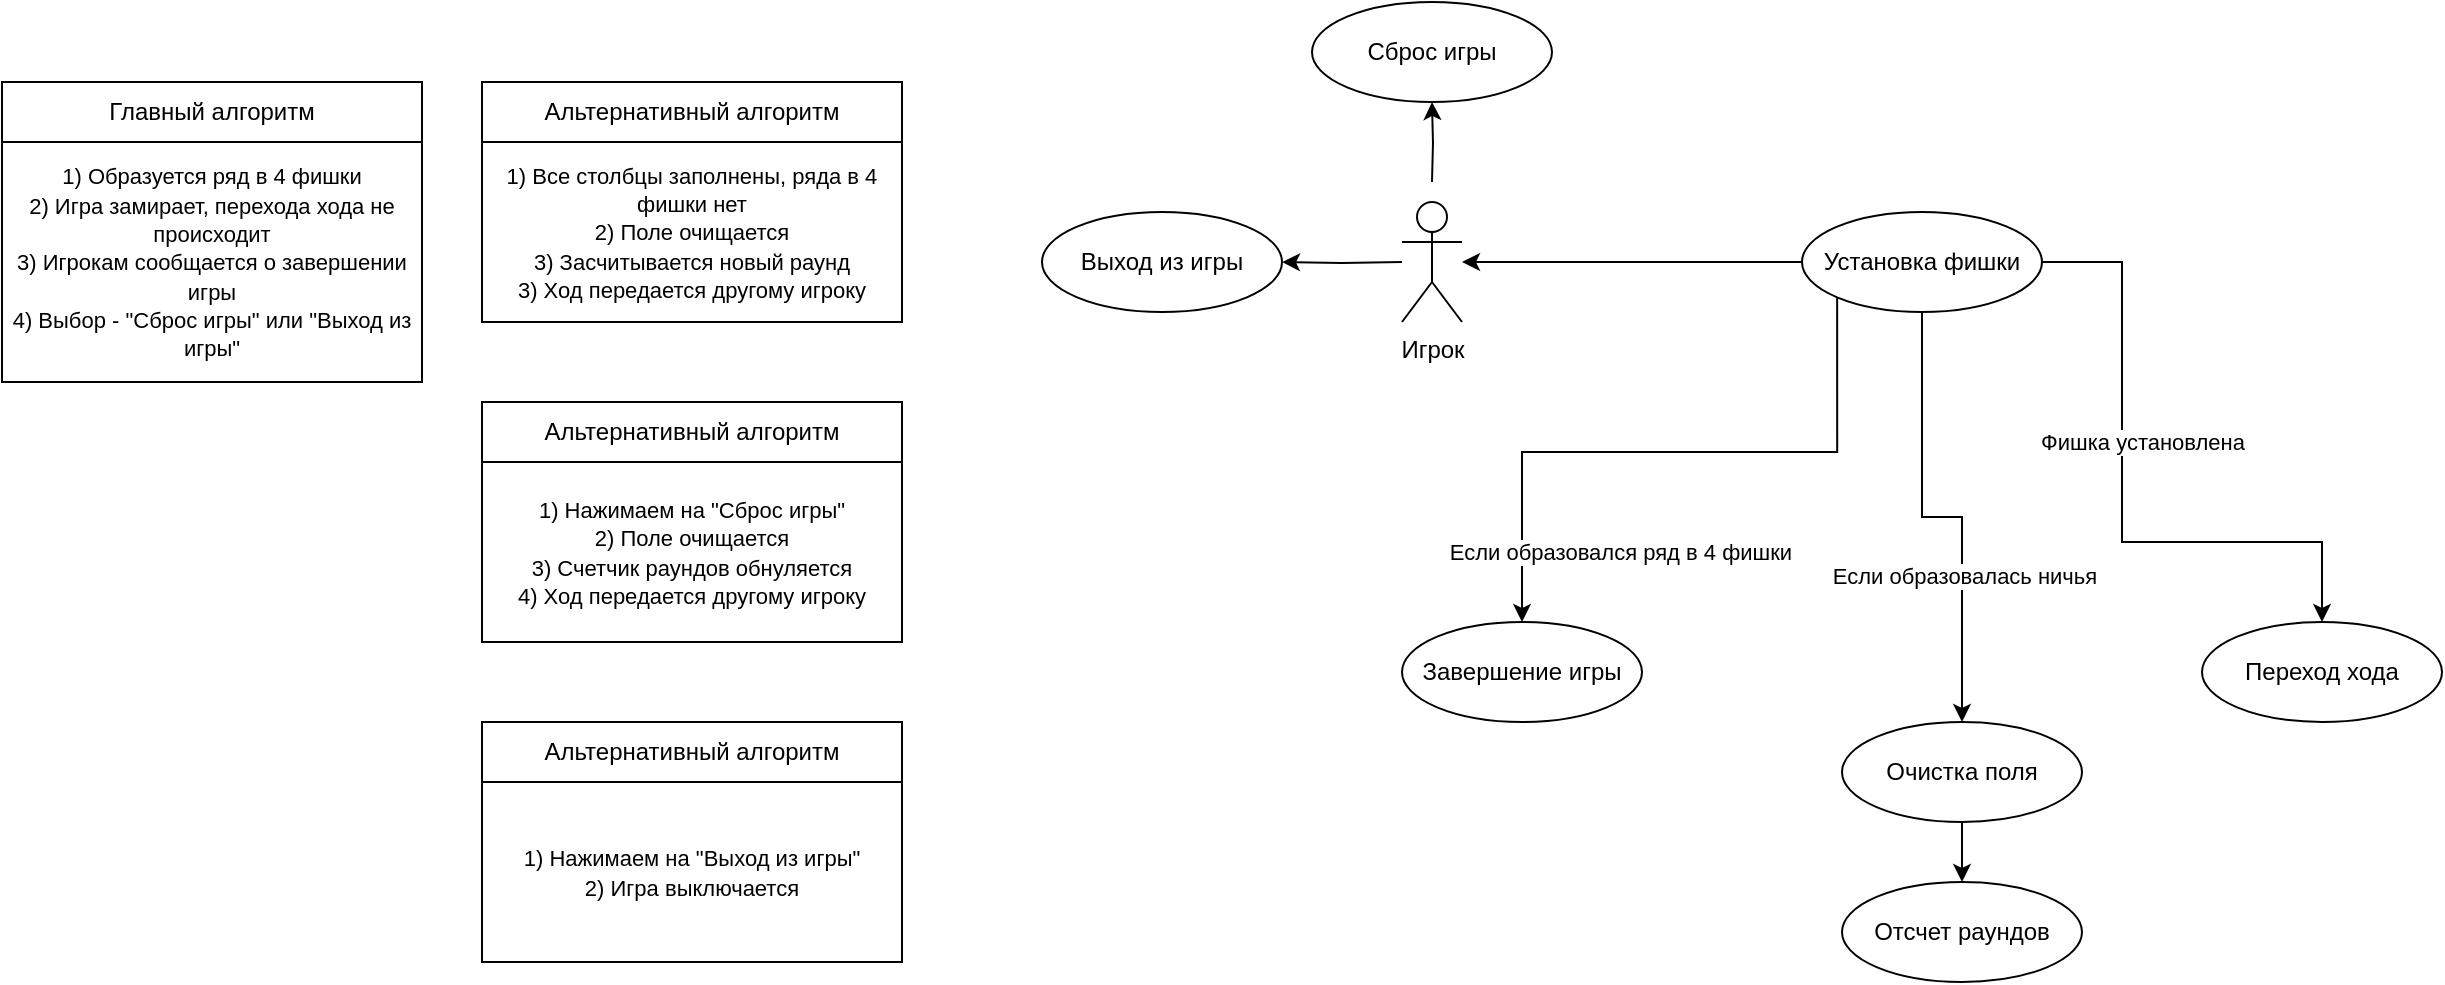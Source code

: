 <mxfile version="20.5.3" type="device"><diagram id="pcwvLkuXc1KvTRQV6XQd" name="Page-1"><mxGraphModel dx="2249" dy="705" grid="1" gridSize="10" guides="1" tooltips="1" connect="1" arrows="1" fold="1" page="1" pageScale="1" pageWidth="827" pageHeight="1169" math="0" shadow="0"><root><mxCell id="0"/><mxCell id="1" parent="0"/><mxCell id="ryBZEutivAFy4FQVgMeZ-6" style="edgeStyle=orthogonalEdgeStyle;rounded=0;orthogonalLoop=1;jettySize=auto;html=1;" edge="1" parent="1"><mxGeometry relative="1" as="geometry"><mxPoint x="235" y="170" as="sourcePoint"/><mxPoint x="235" y="130" as="targetPoint"/></mxGeometry></mxCell><mxCell id="ryBZEutivAFy4FQVgMeZ-9" style="edgeStyle=orthogonalEdgeStyle;rounded=0;orthogonalLoop=1;jettySize=auto;html=1;entryX=1;entryY=0.5;entryDx=0;entryDy=0;" edge="1" parent="1" target="ryBZEutivAFy4FQVgMeZ-10"><mxGeometry relative="1" as="geometry"><mxPoint x="220" y="210" as="sourcePoint"/><mxPoint x="175" y="211" as="targetPoint"/></mxGeometry></mxCell><mxCell id="kspmriwaR-ei3vonragn-1" value="Игрок" style="shape=umlActor;verticalLabelPosition=bottom;verticalAlign=top;html=1;outlineConnect=0;" parent="1" vertex="1"><mxGeometry x="220" y="180" width="30" height="60" as="geometry"/></mxCell><mxCell id="kspmriwaR-ei3vonragn-2" value="Переход хода" style="ellipse;whiteSpace=wrap;html=1;" parent="1" vertex="1"><mxGeometry x="620" y="390" width="120" height="50" as="geometry"/></mxCell><mxCell id="kspmriwaR-ei3vonragn-3" style="edgeStyle=orthogonalEdgeStyle;rounded=0;orthogonalLoop=1;jettySize=auto;html=1;entryX=0.5;entryY=0;entryDx=0;entryDy=0;" parent="1" source="kspmriwaR-ei3vonragn-8" target="kspmriwaR-ei3vonragn-2" edge="1"><mxGeometry relative="1" as="geometry"><Array as="points"><mxPoint x="580" y="210"/><mxPoint x="580" y="350"/><mxPoint x="680" y="350"/></Array></mxGeometry></mxCell><mxCell id="kspmriwaR-ei3vonragn-4" value="Фишка установлена" style="edgeLabel;html=1;align=center;verticalAlign=middle;resizable=0;points=[];" parent="kspmriwaR-ei3vonragn-3" vertex="1" connectable="0"><mxGeometry x="-0.176" y="-3" relative="1" as="geometry"><mxPoint x="13" y="-2" as="offset"/></mxGeometry></mxCell><mxCell id="kspmriwaR-ei3vonragn-5" style="edgeStyle=orthogonalEdgeStyle;rounded=0;orthogonalLoop=1;jettySize=auto;html=1;entryX=0.5;entryY=0;entryDx=0;entryDy=0;exitX=0;exitY=1;exitDx=0;exitDy=0;" parent="1" source="kspmriwaR-ei3vonragn-8" target="kspmriwaR-ei3vonragn-9" edge="1"><mxGeometry relative="1" as="geometry"><Array as="points"><mxPoint x="438" y="305"/><mxPoint x="280" y="305"/></Array></mxGeometry></mxCell><mxCell id="kspmriwaR-ei3vonragn-6" value="Если образовался ряд в 4 фишки" style="edgeLabel;html=1;align=center;verticalAlign=middle;resizable=0;points=[];" parent="kspmriwaR-ei3vonragn-5" vertex="1" connectable="0"><mxGeometry x="-0.388" y="1" relative="1" as="geometry"><mxPoint x="-88" y="49" as="offset"/></mxGeometry></mxCell><mxCell id="kspmriwaR-ei3vonragn-7" style="edgeStyle=orthogonalEdgeStyle;rounded=0;orthogonalLoop=1;jettySize=auto;html=1;exitX=0;exitY=0.5;exitDx=0;exitDy=0;" parent="1" source="kspmriwaR-ei3vonragn-8" target="kspmriwaR-ei3vonragn-1" edge="1"><mxGeometry relative="1" as="geometry"/></mxCell><mxCell id="ryBZEutivAFy4FQVgMeZ-2" style="edgeStyle=orthogonalEdgeStyle;rounded=0;orthogonalLoop=1;jettySize=auto;html=1;" edge="1" parent="1" source="kspmriwaR-ei3vonragn-8" target="ryBZEutivAFy4FQVgMeZ-1"><mxGeometry relative="1" as="geometry"/></mxCell><mxCell id="ryBZEutivAFy4FQVgMeZ-3" value="Если образовалась ничья" style="edgeLabel;html=1;align=center;verticalAlign=middle;resizable=0;points=[];" vertex="1" connectable="0" parent="ryBZEutivAFy4FQVgMeZ-2"><mxGeometry x="0.351" y="1" relative="1" as="geometry"><mxPoint as="offset"/></mxGeometry></mxCell><mxCell id="kspmriwaR-ei3vonragn-8" value="Установка фишки" style="ellipse;whiteSpace=wrap;html=1;" parent="1" vertex="1"><mxGeometry x="420" y="185" width="120" height="50" as="geometry"/></mxCell><mxCell id="kspmriwaR-ei3vonragn-9" value="Завершение игры" style="ellipse;whiteSpace=wrap;html=1;" parent="1" vertex="1"><mxGeometry x="220" y="390" width="120" height="50" as="geometry"/></mxCell><mxCell id="ryBZEutivAFy4FQVgMeZ-29" style="edgeStyle=orthogonalEdgeStyle;rounded=0;orthogonalLoop=1;jettySize=auto;html=1;entryX=0.5;entryY=0;entryDx=0;entryDy=0;fontSize=11;" edge="1" parent="1" source="ryBZEutivAFy4FQVgMeZ-1" target="ryBZEutivAFy4FQVgMeZ-28"><mxGeometry relative="1" as="geometry"/></mxCell><mxCell id="ryBZEutivAFy4FQVgMeZ-1" value="Очистка поля" style="ellipse;whiteSpace=wrap;html=1;" vertex="1" parent="1"><mxGeometry x="440" y="440" width="120" height="50" as="geometry"/></mxCell><mxCell id="ryBZEutivAFy4FQVgMeZ-7" value="Сброс игры" style="ellipse;whiteSpace=wrap;html=1;" vertex="1" parent="1"><mxGeometry x="175" y="80" width="120" height="50" as="geometry"/></mxCell><mxCell id="ryBZEutivAFy4FQVgMeZ-10" value="Выход из игры" style="ellipse;whiteSpace=wrap;html=1;" vertex="1" parent="1"><mxGeometry x="40" y="185" width="120" height="50" as="geometry"/></mxCell><mxCell id="ryBZEutivAFy4FQVgMeZ-18" value="Главный алгоритм" style="rounded=0;whiteSpace=wrap;html=1;" vertex="1" parent="1"><mxGeometry x="-480" y="120" width="210" height="30" as="geometry"/></mxCell><mxCell id="ryBZEutivAFy4FQVgMeZ-21" value="&lt;font style=&quot;font-size: 11px;&quot;&gt;1) Образуется ряд в 4 фишки&lt;br&gt;2) Игра замирает, перехода хода не происходит&lt;br&gt;3) Игрокам сообщается о завершении игры&lt;br&gt;4) Выбор - &quot;Сброс игры&quot; или &quot;Выход из игры&quot;&lt;br&gt;&lt;/font&gt;" style="rounded=0;whiteSpace=wrap;html=1;" vertex="1" parent="1"><mxGeometry x="-480" y="150" width="210" height="120" as="geometry"/></mxCell><mxCell id="ryBZEutivAFy4FQVgMeZ-22" value="&lt;span style=&quot;font-size: 11px;&quot;&gt;1) Все столбцы заполнены, ряда в 4 фишки нет&lt;br&gt;&lt;/span&gt;&lt;font style=&quot;font-size: 11px;&quot;&gt;2) Поле очищается&lt;br&gt;3) Засчитывается новый раунд&lt;br&gt;3) Ход передается другому игроку&lt;br&gt;&lt;/font&gt;" style="rounded=0;whiteSpace=wrap;html=1;" vertex="1" parent="1"><mxGeometry x="-240" y="150" width="210" height="90" as="geometry"/></mxCell><mxCell id="ryBZEutivAFy4FQVgMeZ-23" value="Альтернативный алгоритм" style="rounded=0;whiteSpace=wrap;html=1;" vertex="1" parent="1"><mxGeometry x="-240" y="120" width="210" height="30" as="geometry"/></mxCell><mxCell id="ryBZEutivAFy4FQVgMeZ-24" value="&lt;span style=&quot;font-size: 11px;&quot;&gt;1) Нажимаем на &quot;Сброс игры&quot;&lt;br&gt;&lt;/span&gt;&lt;font style=&quot;font-size: 11px;&quot;&gt;2) Поле очищается&lt;br&gt;3) Счетчик раундов обнуляется&lt;br&gt;4) Ход передается другому игроку&lt;br&gt;&lt;/font&gt;" style="rounded=0;whiteSpace=wrap;html=1;" vertex="1" parent="1"><mxGeometry x="-240" y="310" width="210" height="90" as="geometry"/></mxCell><mxCell id="ryBZEutivAFy4FQVgMeZ-25" value="Альтернативный алгоритм" style="rounded=0;whiteSpace=wrap;html=1;" vertex="1" parent="1"><mxGeometry x="-240" y="280" width="210" height="30" as="geometry"/></mxCell><mxCell id="ryBZEutivAFy4FQVgMeZ-26" value="&lt;span style=&quot;font-size: 11px;&quot;&gt;1) Нажимаем на &quot;Выход из игры&quot;&lt;br&gt;&lt;/span&gt;&lt;font style=&quot;font-size: 11px;&quot;&gt;2) Игра выключается&lt;br&gt;&lt;/font&gt;" style="rounded=0;whiteSpace=wrap;html=1;" vertex="1" parent="1"><mxGeometry x="-240" y="470" width="210" height="90" as="geometry"/></mxCell><mxCell id="ryBZEutivAFy4FQVgMeZ-27" value="Альтернативный алгоритм" style="rounded=0;whiteSpace=wrap;html=1;" vertex="1" parent="1"><mxGeometry x="-240" y="440" width="210" height="30" as="geometry"/></mxCell><mxCell id="ryBZEutivAFy4FQVgMeZ-28" value="Отсчет раундов" style="ellipse;whiteSpace=wrap;html=1;" vertex="1" parent="1"><mxGeometry x="440" y="520" width="120" height="50" as="geometry"/></mxCell></root></mxGraphModel></diagram></mxfile>